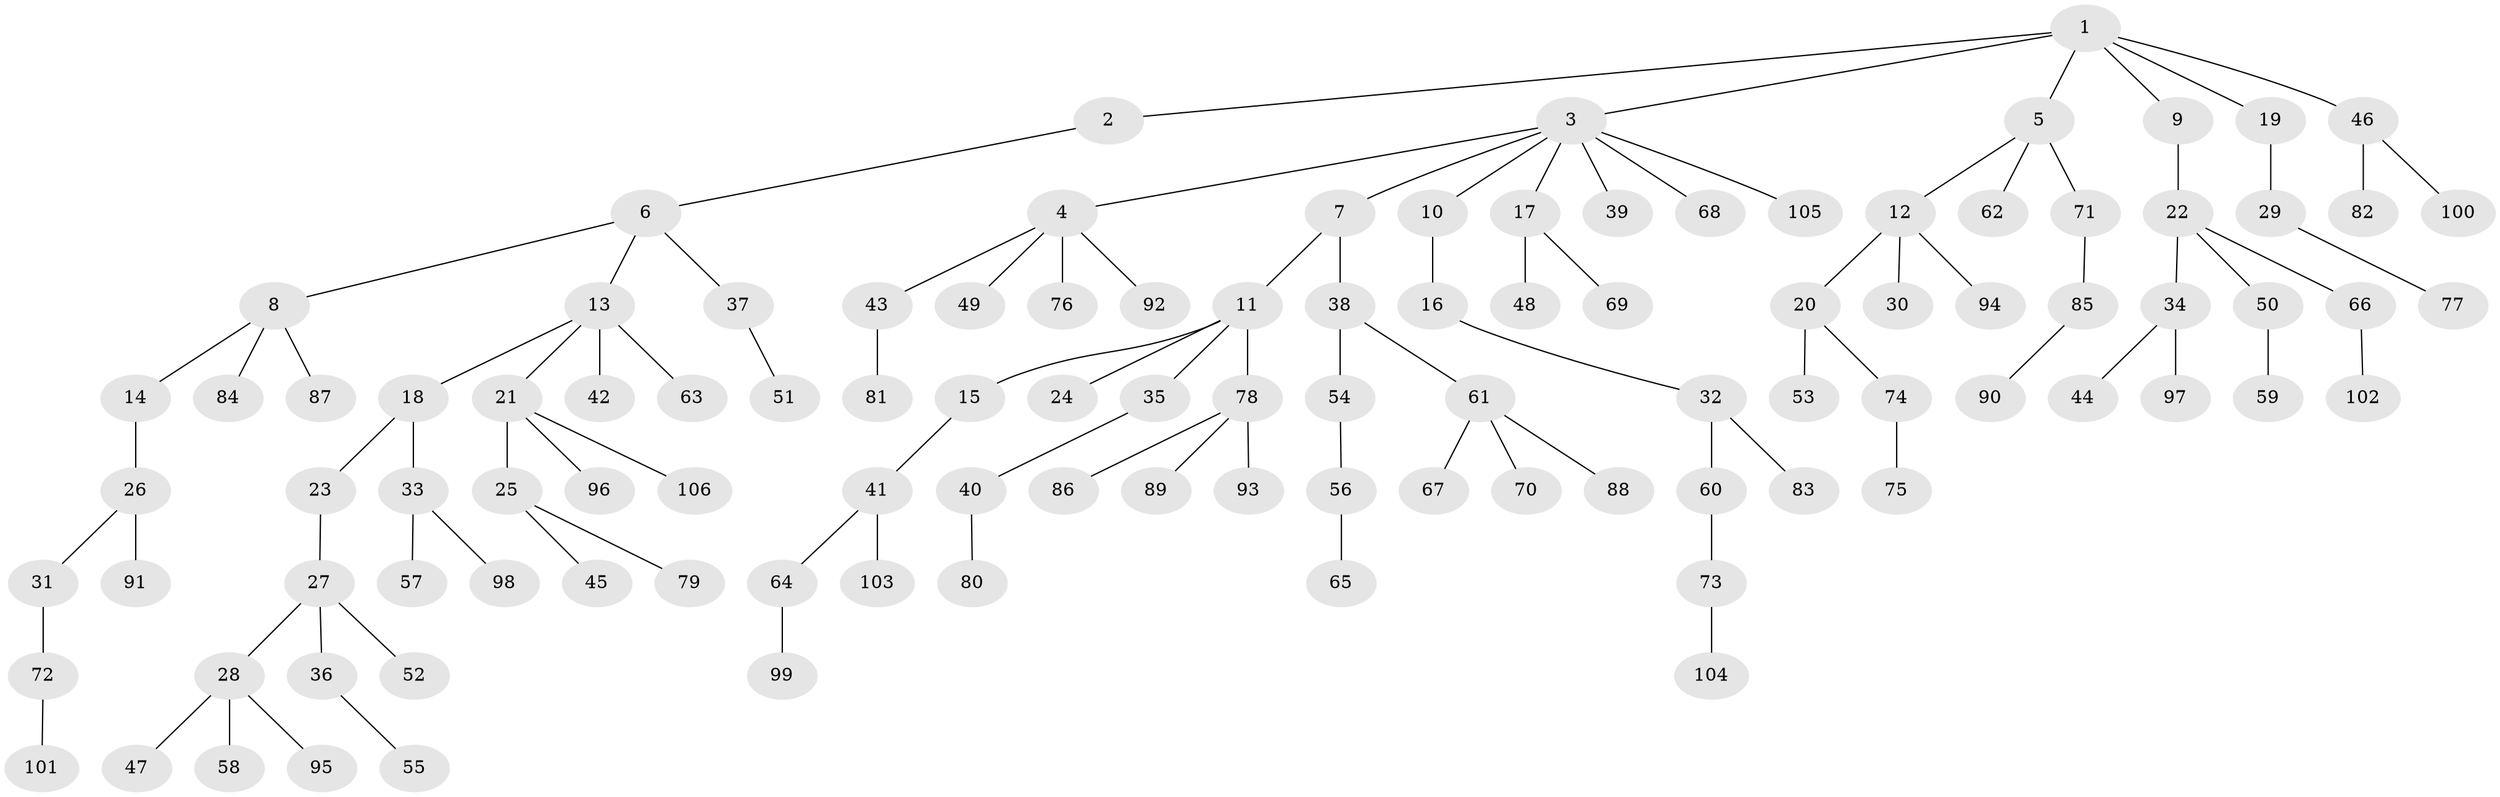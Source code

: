 // coarse degree distribution, {6: 0.014492753623188406, 4: 0.11594202898550725, 7: 0.014492753623188406, 3: 0.11594202898550725, 2: 0.2318840579710145, 1: 0.5072463768115942}
// Generated by graph-tools (version 1.1) at 2025/52/02/27/25 19:52:13]
// undirected, 106 vertices, 105 edges
graph export_dot {
graph [start="1"]
  node [color=gray90,style=filled];
  1;
  2;
  3;
  4;
  5;
  6;
  7;
  8;
  9;
  10;
  11;
  12;
  13;
  14;
  15;
  16;
  17;
  18;
  19;
  20;
  21;
  22;
  23;
  24;
  25;
  26;
  27;
  28;
  29;
  30;
  31;
  32;
  33;
  34;
  35;
  36;
  37;
  38;
  39;
  40;
  41;
  42;
  43;
  44;
  45;
  46;
  47;
  48;
  49;
  50;
  51;
  52;
  53;
  54;
  55;
  56;
  57;
  58;
  59;
  60;
  61;
  62;
  63;
  64;
  65;
  66;
  67;
  68;
  69;
  70;
  71;
  72;
  73;
  74;
  75;
  76;
  77;
  78;
  79;
  80;
  81;
  82;
  83;
  84;
  85;
  86;
  87;
  88;
  89;
  90;
  91;
  92;
  93;
  94;
  95;
  96;
  97;
  98;
  99;
  100;
  101;
  102;
  103;
  104;
  105;
  106;
  1 -- 2;
  1 -- 3;
  1 -- 5;
  1 -- 9;
  1 -- 19;
  1 -- 46;
  2 -- 6;
  3 -- 4;
  3 -- 7;
  3 -- 10;
  3 -- 17;
  3 -- 39;
  3 -- 68;
  3 -- 105;
  4 -- 43;
  4 -- 49;
  4 -- 76;
  4 -- 92;
  5 -- 12;
  5 -- 62;
  5 -- 71;
  6 -- 8;
  6 -- 13;
  6 -- 37;
  7 -- 11;
  7 -- 38;
  8 -- 14;
  8 -- 84;
  8 -- 87;
  9 -- 22;
  10 -- 16;
  11 -- 15;
  11 -- 24;
  11 -- 35;
  11 -- 78;
  12 -- 20;
  12 -- 30;
  12 -- 94;
  13 -- 18;
  13 -- 21;
  13 -- 42;
  13 -- 63;
  14 -- 26;
  15 -- 41;
  16 -- 32;
  17 -- 48;
  17 -- 69;
  18 -- 23;
  18 -- 33;
  19 -- 29;
  20 -- 53;
  20 -- 74;
  21 -- 25;
  21 -- 96;
  21 -- 106;
  22 -- 34;
  22 -- 50;
  22 -- 66;
  23 -- 27;
  25 -- 45;
  25 -- 79;
  26 -- 31;
  26 -- 91;
  27 -- 28;
  27 -- 36;
  27 -- 52;
  28 -- 47;
  28 -- 58;
  28 -- 95;
  29 -- 77;
  31 -- 72;
  32 -- 60;
  32 -- 83;
  33 -- 57;
  33 -- 98;
  34 -- 44;
  34 -- 97;
  35 -- 40;
  36 -- 55;
  37 -- 51;
  38 -- 54;
  38 -- 61;
  40 -- 80;
  41 -- 64;
  41 -- 103;
  43 -- 81;
  46 -- 82;
  46 -- 100;
  50 -- 59;
  54 -- 56;
  56 -- 65;
  60 -- 73;
  61 -- 67;
  61 -- 70;
  61 -- 88;
  64 -- 99;
  66 -- 102;
  71 -- 85;
  72 -- 101;
  73 -- 104;
  74 -- 75;
  78 -- 86;
  78 -- 89;
  78 -- 93;
  85 -- 90;
}
